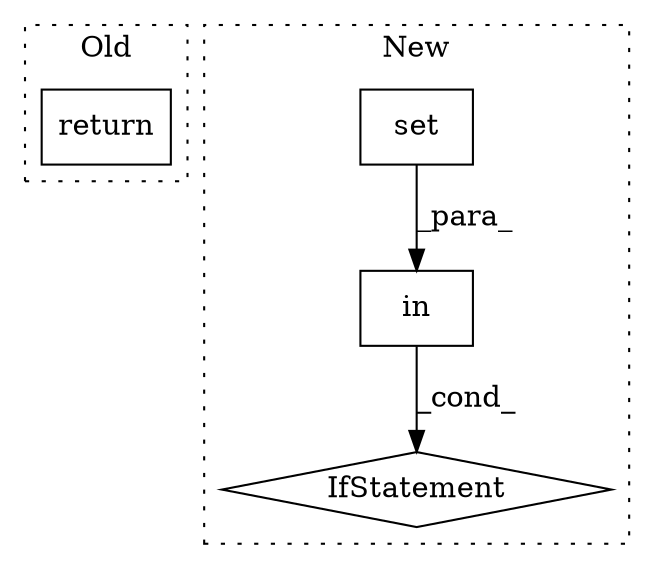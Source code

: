 digraph G {
subgraph cluster0 {
1 [label="return" a="41" s="1297" l="7" shape="box"];
label = "Old";
style="dotted";
}
subgraph cluster1 {
2 [label="set" a="32" s="2084,2099" l="4,1" shape="box"];
3 [label="IfStatement" a="25" s="2069,2100" l="10,2" shape="diamond"];
4 [label="in" a="105" s="2079" l="21" shape="box"];
label = "New";
style="dotted";
}
2 -> 4 [label="_para_"];
4 -> 3 [label="_cond_"];
}